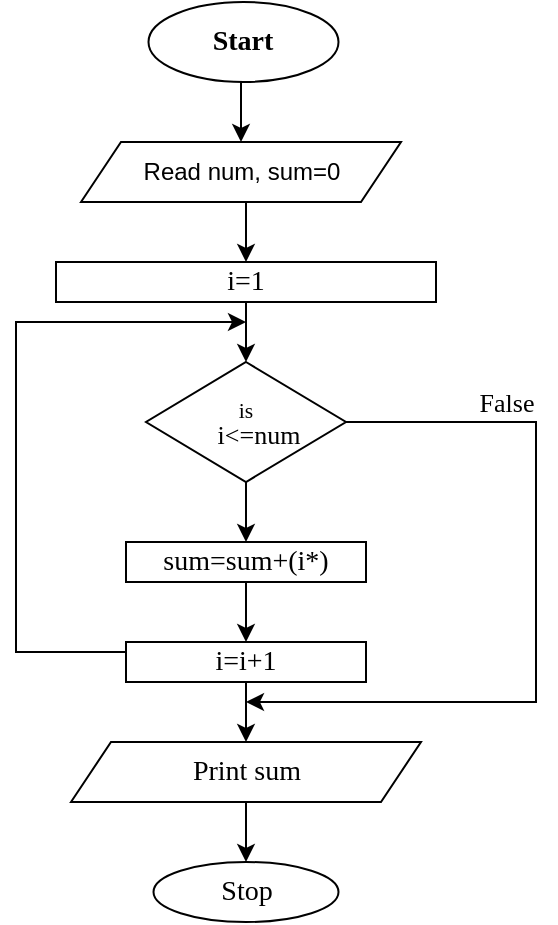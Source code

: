 <mxfile version="17.1.3" type="github"><diagram id="zmJhg5otwpJlHG_mEP2u" name="Page-1"><mxGraphModel dx="1038" dy="539" grid="1" gridSize="10" guides="1" tooltips="1" connect="1" arrows="1" fold="1" page="1" pageScale="1" pageWidth="850" pageHeight="1100" math="0" shadow="0"><root><mxCell id="0"/><mxCell id="1" parent="0"/><mxCell id="k8nRHVOO610SrMubNsFQ-28" style="edgeStyle=orthogonalEdgeStyle;rounded=0;orthogonalLoop=1;jettySize=auto;html=1;exitX=0.5;exitY=1;exitDx=0;exitDy=0;entryX=0.5;entryY=0;entryDx=0;entryDy=0;fontFamily=Georgia;fontSize=13;" parent="1" source="k8nRHVOO610SrMubNsFQ-1" target="k8nRHVOO610SrMubNsFQ-2" edge="1"><mxGeometry relative="1" as="geometry"/></mxCell><mxCell id="k8nRHVOO610SrMubNsFQ-1" value="&lt;font face=&quot;Georgia&quot; size=&quot;1&quot;&gt;&lt;b style=&quot;font-size: 14px&quot;&gt;Start&lt;/b&gt;&lt;/font&gt;" style="ellipse;whiteSpace=wrap;html=1;" parent="1" vertex="1"><mxGeometry x="186.25" y="100" width="95" height="40" as="geometry"/></mxCell><mxCell id="k8nRHVOO610SrMubNsFQ-29" style="edgeStyle=orthogonalEdgeStyle;rounded=0;orthogonalLoop=1;jettySize=auto;html=1;exitX=0.5;exitY=1;exitDx=0;exitDy=0;entryX=0.5;entryY=0;entryDx=0;entryDy=0;fontFamily=Georgia;fontSize=13;" parent="1" source="k8nRHVOO610SrMubNsFQ-2" target="k8nRHVOO610SrMubNsFQ-5" edge="1"><mxGeometry relative="1" as="geometry"/></mxCell><mxCell id="k8nRHVOO610SrMubNsFQ-2" value="Read num, sum=0" style="shape=parallelogram;perimeter=parallelogramPerimeter;whiteSpace=wrap;html=1;fixedSize=1;" parent="1" vertex="1"><mxGeometry x="152.5" y="170" width="160" height="30" as="geometry"/></mxCell><mxCell id="k8nRHVOO610SrMubNsFQ-3" style="edgeStyle=orthogonalEdgeStyle;rounded=0;orthogonalLoop=1;jettySize=auto;html=1;exitX=0.5;exitY=1;exitDx=0;exitDy=0;" parent="1" source="k8nRHVOO610SrMubNsFQ-1" target="k8nRHVOO610SrMubNsFQ-1" edge="1"><mxGeometry relative="1" as="geometry"/></mxCell><mxCell id="k8nRHVOO610SrMubNsFQ-9" value="" style="edgeStyle=orthogonalEdgeStyle;rounded=0;orthogonalLoop=1;jettySize=auto;html=1;fontFamily=Georgia;fontSize=14;" parent="1" source="k8nRHVOO610SrMubNsFQ-5" target="k8nRHVOO610SrMubNsFQ-8" edge="1"><mxGeometry relative="1" as="geometry"/></mxCell><mxCell id="k8nRHVOO610SrMubNsFQ-5" value="i=1" style="rounded=0;whiteSpace=wrap;html=1;fontFamily=Georgia;fontSize=14;" parent="1" vertex="1"><mxGeometry x="140" y="230" width="190" height="20" as="geometry"/></mxCell><mxCell id="k8nRHVOO610SrMubNsFQ-16" value="" style="edgeStyle=orthogonalEdgeStyle;rounded=0;orthogonalLoop=1;jettySize=auto;html=1;fontFamily=Georgia;fontSize=14;" parent="1" source="k8nRHVOO610SrMubNsFQ-8" target="k8nRHVOO610SrMubNsFQ-15" edge="1"><mxGeometry relative="1" as="geometry"/></mxCell><mxCell id="k8nRHVOO610SrMubNsFQ-33" style="edgeStyle=orthogonalEdgeStyle;rounded=0;orthogonalLoop=1;jettySize=auto;html=1;exitX=1;exitY=0.5;exitDx=0;exitDy=0;fontFamily=Georgia;fontSize=13;" parent="1" source="k8nRHVOO610SrMubNsFQ-8" edge="1"><mxGeometry relative="1" as="geometry"><mxPoint x="235" y="450" as="targetPoint"/><Array as="points"><mxPoint x="380" y="310"/><mxPoint x="380" y="450"/></Array></mxGeometry></mxCell><mxCell id="k8nRHVOO610SrMubNsFQ-8" value="&lt;p style=&quot;line-height: 0.6 ; font-size: 13px&quot;&gt;&lt;sup&gt;is&lt;br style=&quot;font-size: 13px&quot;&gt;&lt;/sup&gt;&amp;nbsp; &amp;nbsp; i&amp;lt;=num&lt;/p&gt;" style="rhombus;whiteSpace=wrap;html=1;fontSize=14;fontFamily=Georgia;rounded=0;" parent="1" vertex="1"><mxGeometry x="185" y="280" width="100" height="60" as="geometry"/></mxCell><mxCell id="k8nRHVOO610SrMubNsFQ-22" style="edgeStyle=orthogonalEdgeStyle;rounded=0;orthogonalLoop=1;jettySize=auto;html=1;exitX=0.5;exitY=1;exitDx=0;exitDy=0;entryX=0.5;entryY=0;entryDx=0;entryDy=0;fontFamily=Georgia;fontSize=13;" parent="1" source="k8nRHVOO610SrMubNsFQ-15" target="k8nRHVOO610SrMubNsFQ-21" edge="1"><mxGeometry relative="1" as="geometry"/></mxCell><mxCell id="k8nRHVOO610SrMubNsFQ-15" value="sum=sum+(i*)" style="whiteSpace=wrap;html=1;fontSize=14;fontFamily=Georgia;rounded=0;" parent="1" vertex="1"><mxGeometry x="175" y="370" width="120" height="20" as="geometry"/></mxCell><mxCell id="k8nRHVOO610SrMubNsFQ-25" value="" style="edgeStyle=orthogonalEdgeStyle;rounded=0;orthogonalLoop=1;jettySize=auto;html=1;fontFamily=Georgia;fontSize=13;" parent="1" source="k8nRHVOO610SrMubNsFQ-21" target="k8nRHVOO610SrMubNsFQ-24" edge="1"><mxGeometry relative="1" as="geometry"/></mxCell><mxCell id="k8nRHVOO610SrMubNsFQ-32" style="edgeStyle=orthogonalEdgeStyle;rounded=0;orthogonalLoop=1;jettySize=auto;html=1;exitX=0;exitY=0.25;exitDx=0;exitDy=0;fontFamily=Georgia;fontSize=13;" parent="1" source="k8nRHVOO610SrMubNsFQ-21" edge="1"><mxGeometry relative="1" as="geometry"><mxPoint x="235" y="260" as="targetPoint"/><Array as="points"><mxPoint x="120" y="425"/><mxPoint x="120" y="260"/></Array></mxGeometry></mxCell><mxCell id="k8nRHVOO610SrMubNsFQ-21" value="i=i+1" style="whiteSpace=wrap;html=1;fontSize=14;fontFamily=Georgia;rounded=0;" parent="1" vertex="1"><mxGeometry x="175" y="420" width="120" height="20" as="geometry"/></mxCell><mxCell id="k8nRHVOO610SrMubNsFQ-27" value="" style="edgeStyle=orthogonalEdgeStyle;rounded=0;orthogonalLoop=1;jettySize=auto;html=1;fontFamily=Georgia;fontSize=13;" parent="1" source="k8nRHVOO610SrMubNsFQ-24" target="k8nRHVOO610SrMubNsFQ-26" edge="1"><mxGeometry relative="1" as="geometry"/></mxCell><mxCell id="k8nRHVOO610SrMubNsFQ-24" value="Print sum" style="shape=parallelogram;perimeter=parallelogramPerimeter;whiteSpace=wrap;html=1;fixedSize=1;fontSize=14;fontFamily=Georgia;rounded=0;" parent="1" vertex="1"><mxGeometry x="147.5" y="470" width="175" height="30" as="geometry"/></mxCell><mxCell id="k8nRHVOO610SrMubNsFQ-26" value="Stop" style="ellipse;whiteSpace=wrap;html=1;fontSize=14;fontFamily=Georgia;rounded=0;" parent="1" vertex="1"><mxGeometry x="188.75" y="530" width="92.5" height="30" as="geometry"/></mxCell><mxCell id="k8nRHVOO610SrMubNsFQ-34" value="False" style="text;html=1;align=center;verticalAlign=middle;resizable=0;points=[];autosize=1;strokeColor=none;fillColor=none;fontSize=13;fontFamily=Georgia;" parent="1" vertex="1"><mxGeometry x="340" y="290" width="50" height="20" as="geometry"/></mxCell></root></mxGraphModel></diagram></mxfile>